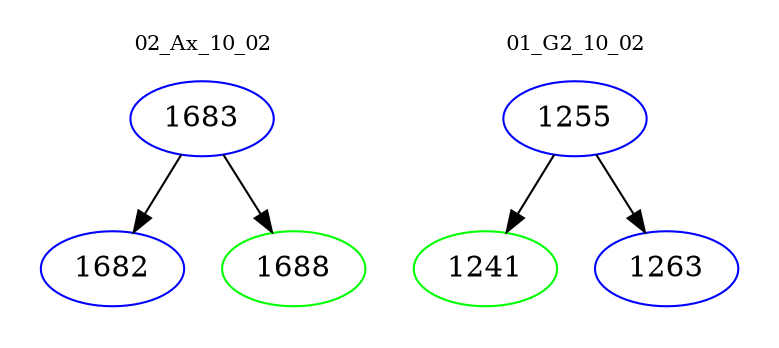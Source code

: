digraph{
subgraph cluster_0 {
color = white
label = "02_Ax_10_02";
fontsize=10;
T0_1683 [label="1683", color="blue"]
T0_1683 -> T0_1682 [color="black"]
T0_1682 [label="1682", color="blue"]
T0_1683 -> T0_1688 [color="black"]
T0_1688 [label="1688", color="green"]
}
subgraph cluster_1 {
color = white
label = "01_G2_10_02";
fontsize=10;
T1_1255 [label="1255", color="blue"]
T1_1255 -> T1_1241 [color="black"]
T1_1241 [label="1241", color="green"]
T1_1255 -> T1_1263 [color="black"]
T1_1263 [label="1263", color="blue"]
}
}
